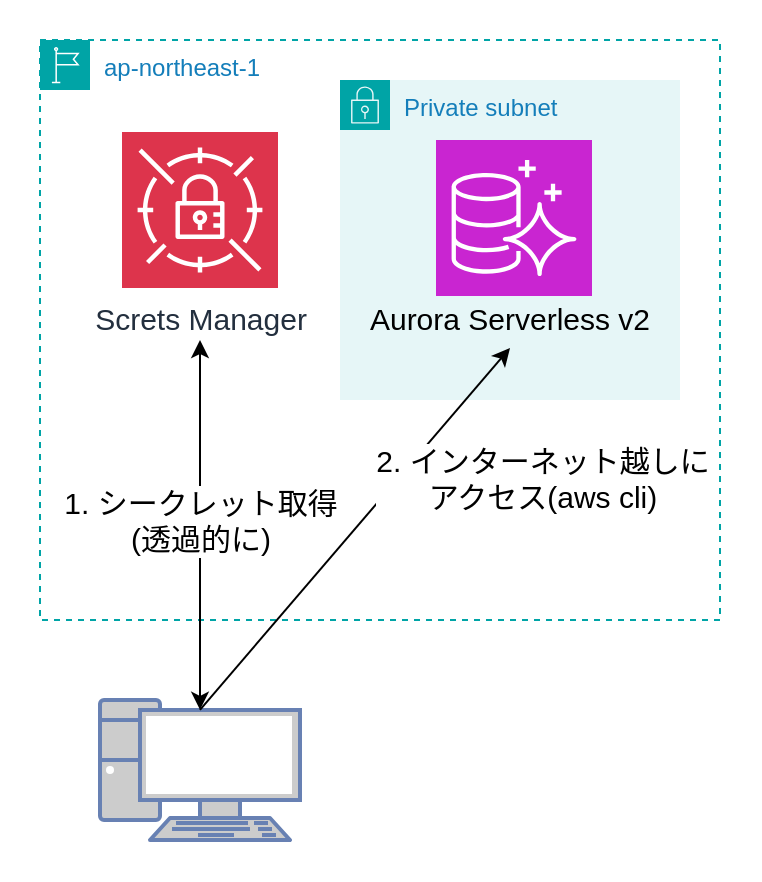 <mxfile>
    <diagram id="fZ_EUGlAMnS7RlTsRtNo" name="ページ1">
        <mxGraphModel dx="881" dy="464" grid="1" gridSize="10" guides="1" tooltips="1" connect="1" arrows="1" fold="1" page="1" pageScale="1" pageWidth="827" pageHeight="1169" background="#ffffff" math="0" shadow="0">
            <root>
                <mxCell id="0"/>
                <mxCell id="1" parent="0"/>
                <mxCell id="2" value="ap-northeast-1" style="points=[[0,0],[0.25,0],[0.5,0],[0.75,0],[1,0],[1,0.25],[1,0.5],[1,0.75],[1,1],[0.75,1],[0.5,1],[0.25,1],[0,1],[0,0.75],[0,0.5],[0,0.25]];outlineConnect=0;gradientColor=none;html=1;whiteSpace=wrap;fontSize=12;fontStyle=0;container=1;pointerEvents=0;collapsible=0;recursiveResize=0;shape=mxgraph.aws4.group;grIcon=mxgraph.aws4.group_region;strokeColor=#00A4A6;fillColor=none;verticalAlign=top;align=left;spacingLeft=30;fontColor=#147EBA;dashed=1;" parent="1" vertex="1">
                    <mxGeometry x="80" y="40" width="340" height="290" as="geometry"/>
                </mxCell>
                <mxCell id="3" value="Private subnet" style="points=[[0,0],[0.25,0],[0.5,0],[0.75,0],[1,0],[1,0.25],[1,0.5],[1,0.75],[1,1],[0.75,1],[0.5,1],[0.25,1],[0,1],[0,0.75],[0,0.5],[0,0.25]];outlineConnect=0;gradientColor=none;html=1;whiteSpace=wrap;fontSize=12;fontStyle=0;container=1;pointerEvents=0;collapsible=0;recursiveResize=0;shape=mxgraph.aws4.group;grIcon=mxgraph.aws4.group_security_group;grStroke=0;strokeColor=#00A4A6;fillColor=#E6F6F7;verticalAlign=top;align=left;spacingLeft=30;fontColor=#147EBA;dashed=0;" parent="2" vertex="1">
                    <mxGeometry x="150" y="20" width="170" height="160" as="geometry"/>
                </mxCell>
                <mxCell id="11" value="" style="group" parent="3" vertex="1" connectable="0">
                    <mxGeometry x="10" y="30" width="150" height="102" as="geometry"/>
                </mxCell>
                <mxCell id="5" value="" style="sketch=0;points=[[0,0,0],[0.25,0,0],[0.5,0,0],[0.75,0,0],[1,0,0],[0,1,0],[0.25,1,0],[0.5,1,0],[0.75,1,0],[1,1,0],[0,0.25,0],[0,0.5,0],[0,0.75,0],[1,0.25,0],[1,0.5,0],[1,0.75,0]];outlineConnect=0;fontColor=#232F3E;fillColor=#C925D1;strokeColor=#ffffff;dashed=0;verticalLabelPosition=bottom;verticalAlign=top;align=center;html=1;fontSize=12;fontStyle=0;aspect=fixed;shape=mxgraph.aws4.resourceIcon;resIcon=mxgraph.aws4.aurora;" parent="11" vertex="1">
                    <mxGeometry x="38" width="78" height="78" as="geometry"/>
                </mxCell>
                <mxCell id="8" value="&lt;font style=&quot;font-size: 15px;&quot;&gt;Aurora Serverless v2&lt;/font&gt;" style="text;html=1;align=center;verticalAlign=middle;whiteSpace=wrap;rounded=0;" parent="11" vertex="1">
                    <mxGeometry y="74" width="150" height="30" as="geometry"/>
                </mxCell>
                <mxCell id="26" value="&lt;font style=&quot;font-size: 15px;&quot;&gt;Screts Manager&lt;/font&gt;" style="sketch=0;points=[[0,0,0],[0.25,0,0],[0.5,0,0],[0.75,0,0],[1,0,0],[0,1,0],[0.25,1,0],[0.5,1,0],[0.75,1,0],[1,1,0],[0,0.25,0],[0,0.5,0],[0,0.75,0],[1,0.25,0],[1,0.5,0],[1,0.75,0]];outlineConnect=0;fontColor=#232F3E;fillColor=#DD344C;strokeColor=#ffffff;dashed=0;verticalLabelPosition=bottom;verticalAlign=top;align=center;html=1;fontSize=12;fontStyle=0;aspect=fixed;shape=mxgraph.aws4.resourceIcon;resIcon=mxgraph.aws4.secrets_manager;" vertex="1" parent="2">
                    <mxGeometry x="41" y="46" width="78" height="78" as="geometry"/>
                </mxCell>
                <mxCell id="6" value="" style="fontColor=#0066CC;verticalAlign=top;verticalLabelPosition=bottom;labelPosition=center;align=center;html=1;outlineConnect=0;fillColor=#CCCCCC;strokeColor=#6881B3;gradientColor=none;gradientDirection=north;strokeWidth=2;shape=mxgraph.networks.pc;" parent="1" vertex="1">
                    <mxGeometry x="110" y="370" width="100" height="70" as="geometry"/>
                </mxCell>
                <mxCell id="17" value="" style="endArrow=classic;startArrow=classic;html=1;exitX=0.5;exitY=0.07;exitDx=0;exitDy=0;exitPerimeter=0;" parent="1" source="6" edge="1">
                    <mxGeometry width="50" height="50" relative="1" as="geometry">
                        <mxPoint x="390" y="270" as="sourcePoint"/>
                        <mxPoint x="160" y="190" as="targetPoint"/>
                    </mxGeometry>
                </mxCell>
                <mxCell id="22" value="1.&amp;nbsp;&lt;span style=&quot;background-color: light-dark(#ffffff, var(--ge-dark-color, #121212));&quot;&gt;シークレット取得&lt;/span&gt;&lt;div&gt;(透過的に)&lt;/div&gt;" style="edgeLabel;html=1;align=center;verticalAlign=middle;resizable=0;points=[];fontSize=15;" parent="17" vertex="1" connectable="0">
                    <mxGeometry x="0.485" y="1" relative="1" as="geometry">
                        <mxPoint x="1" y="42" as="offset"/>
                    </mxGeometry>
                </mxCell>
                <mxCell id="18" value="" style="endArrow=classic;startArrow=none;html=1;exitX=0.5;exitY=0.07;exitDx=0;exitDy=0;exitPerimeter=0;entryX=0.5;entryY=1;entryDx=0;entryDy=0;startFill=0;" parent="1" source="6" target="8" edge="1">
                    <mxGeometry width="50" height="50" relative="1" as="geometry">
                        <mxPoint x="170" y="355" as="sourcePoint"/>
                        <mxPoint x="170" y="215" as="targetPoint"/>
                    </mxGeometry>
                </mxCell>
                <mxCell id="23" value="2. インターネット越しに&lt;div&gt;アクセス(aws cli)&lt;/div&gt;" style="edgeLabel;html=1;align=center;verticalAlign=middle;resizable=0;points=[];fontSize=15;" parent="18" vertex="1" connectable="0">
                    <mxGeometry x="0.179" y="-3" relative="1" as="geometry">
                        <mxPoint x="77" y="-11" as="offset"/>
                    </mxGeometry>
                </mxCell>
                <mxCell id="29" value="" style="rounded=0;whiteSpace=wrap;html=1;strokeColor=none;fillColor=none;" vertex="1" parent="1">
                    <mxGeometry x="60" y="20" width="380" height="440" as="geometry"/>
                </mxCell>
            </root>
        </mxGraphModel>
    </diagram>
</mxfile>